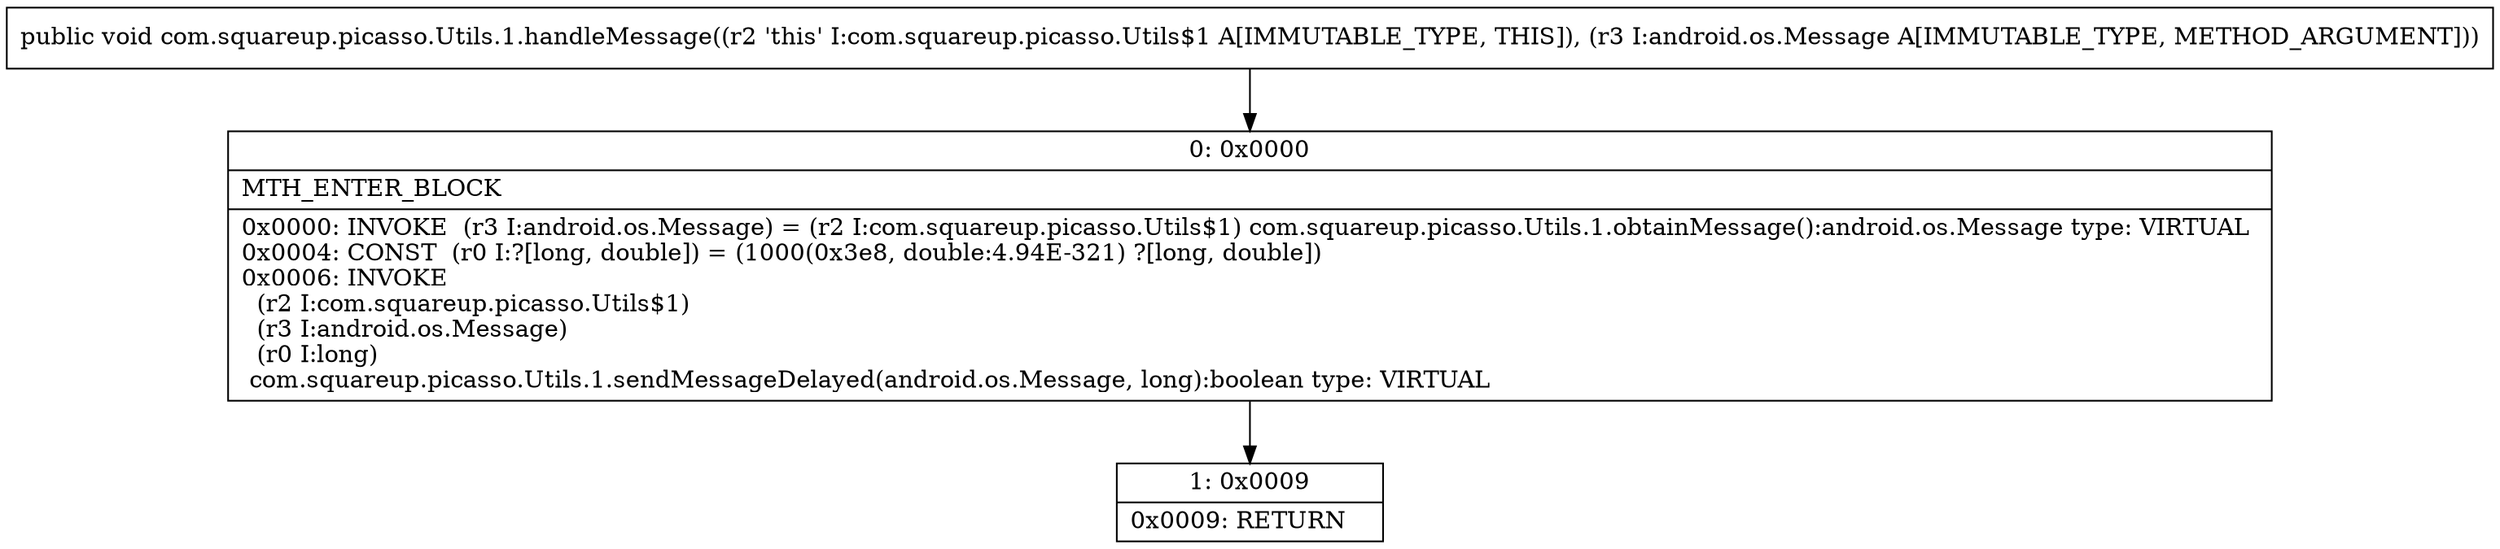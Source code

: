digraph "CFG forcom.squareup.picasso.Utils.1.handleMessage(Landroid\/os\/Message;)V" {
Node_0 [shape=record,label="{0\:\ 0x0000|MTH_ENTER_BLOCK\l|0x0000: INVOKE  (r3 I:android.os.Message) = (r2 I:com.squareup.picasso.Utils$1) com.squareup.picasso.Utils.1.obtainMessage():android.os.Message type: VIRTUAL \l0x0004: CONST  (r0 I:?[long, double]) = (1000(0x3e8, double:4.94E\-321) ?[long, double]) \l0x0006: INVOKE  \l  (r2 I:com.squareup.picasso.Utils$1)\l  (r3 I:android.os.Message)\l  (r0 I:long)\l com.squareup.picasso.Utils.1.sendMessageDelayed(android.os.Message, long):boolean type: VIRTUAL \l}"];
Node_1 [shape=record,label="{1\:\ 0x0009|0x0009: RETURN   \l}"];
MethodNode[shape=record,label="{public void com.squareup.picasso.Utils.1.handleMessage((r2 'this' I:com.squareup.picasso.Utils$1 A[IMMUTABLE_TYPE, THIS]), (r3 I:android.os.Message A[IMMUTABLE_TYPE, METHOD_ARGUMENT])) }"];
MethodNode -> Node_0;
Node_0 -> Node_1;
}

